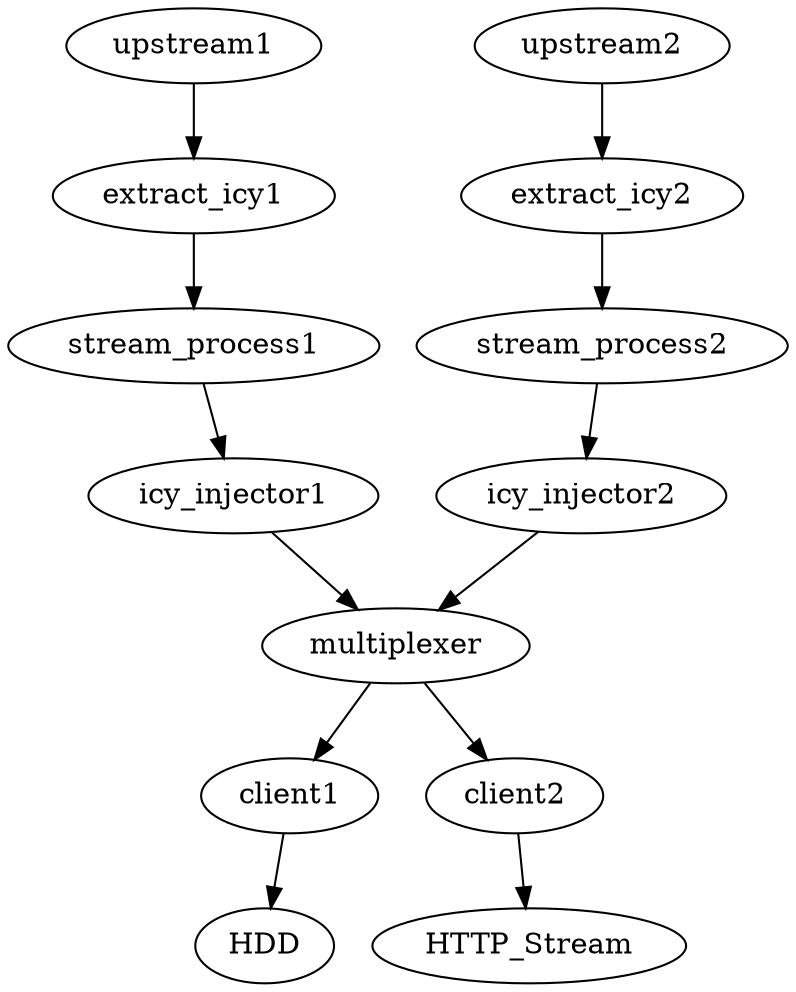 digraph G {
        graph [layout=dot rankdir=UD]

// This is just an example for you to use as a template.
// Edit as you like. Whenever you save a legal graph
// the layout in the graphviz window will be updated.

        upstream1 -> extract_icy1 -> stream_process1 -> icy_injector1 -> multiplexer
        upstream2 -> extract_icy2 -> stream_process2 -> icy_injector2 -> multiplexer

        multiplexer -> {client1, client2}

        client1 -> HDD
        client2 -> HTTP_Stream

}

